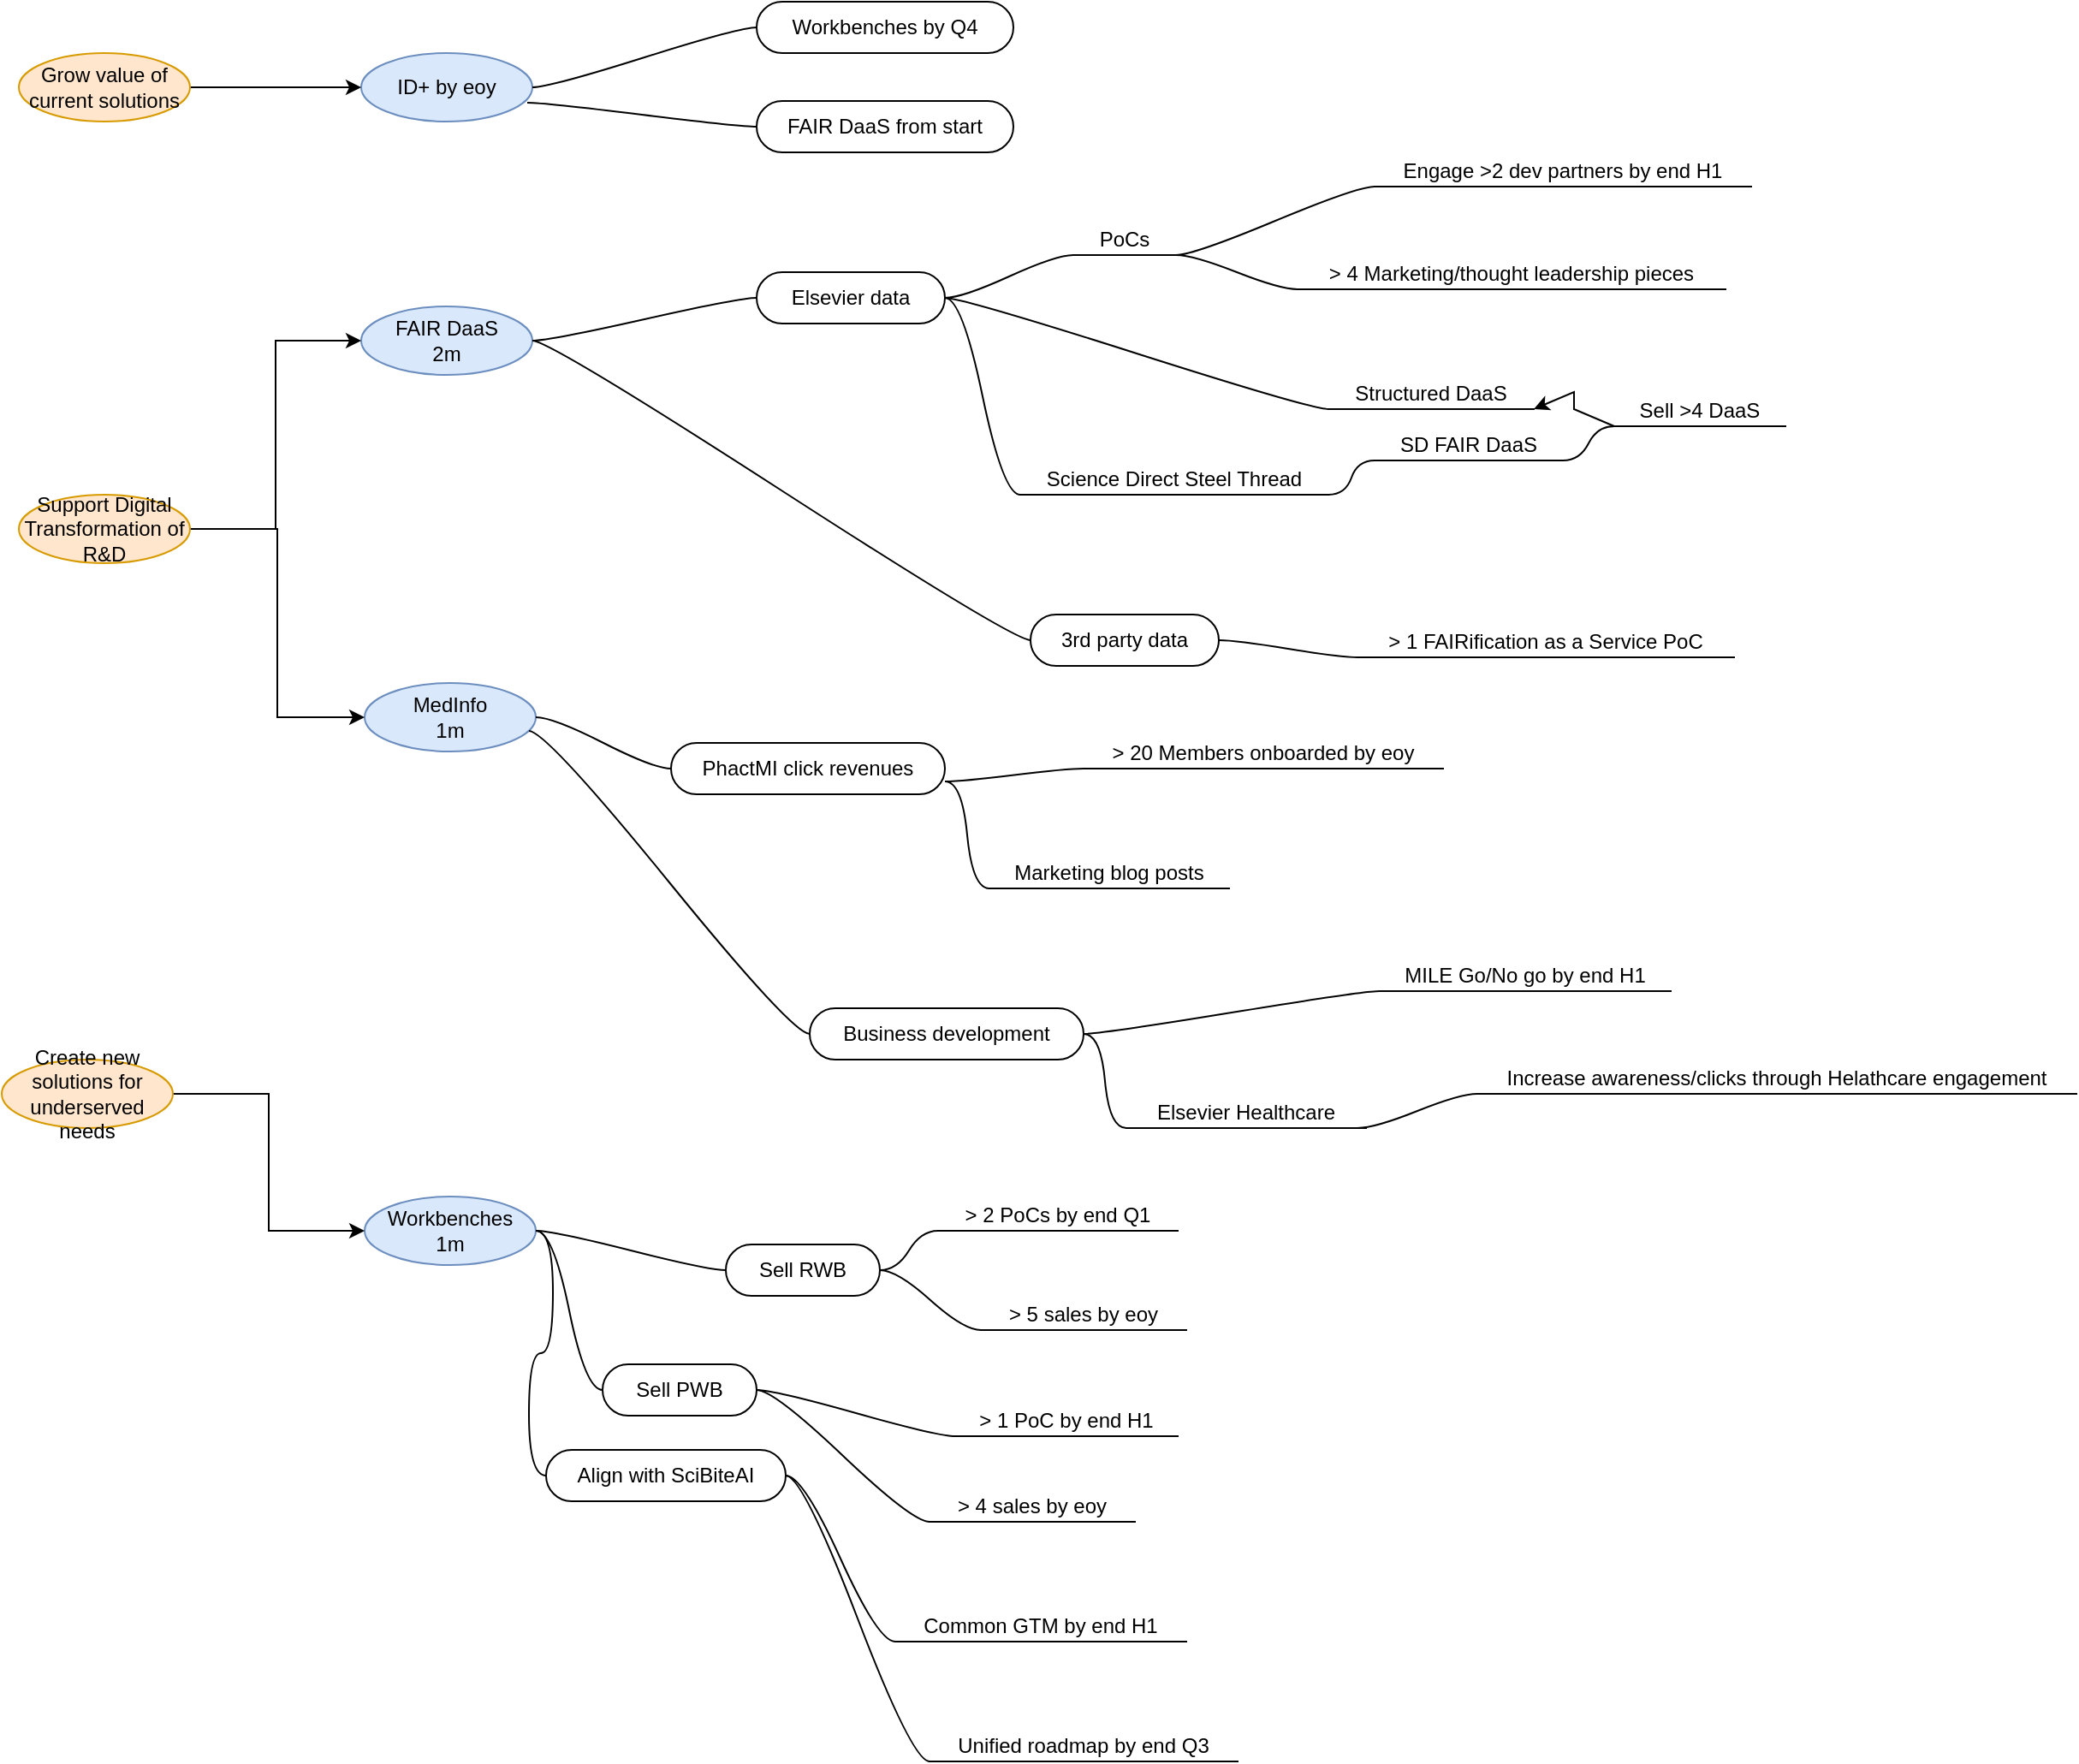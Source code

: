 <mxfile version="14.0.1" type="github">
  <diagram name="Page-1" id="9c096ad6-e400-ecc8-3e38-643d2caac077">
    <mxGraphModel dx="1916" dy="1364" grid="1" gridSize="10" guides="1" tooltips="1" connect="1" arrows="1" fold="1" page="1" pageScale="1.5" pageWidth="1169" pageHeight="826" background="#ffffff" math="0" shadow="0">
      <root>
        <mxCell id="0" style=";html=1;" />
        <mxCell id="1" style=";html=1;" parent="0" />
        <mxCell id="VNJ8gfQmrt9jjYB3RItG-12" value="ID+ by eoy" style="ellipse;whiteSpace=wrap;html=1;align=center;newEdgeStyle={&quot;edgeStyle&quot;:&quot;entityRelationEdgeStyle&quot;,&quot;startArrow&quot;:&quot;none&quot;,&quot;endArrow&quot;:&quot;none&quot;,&quot;segment&quot;:10,&quot;curved&quot;:1};treeFolding=1;treeMoving=1;fillColor=#dae8fc;strokeColor=#6c8ebf;" vertex="1" parent="1">
          <mxGeometry x="230" y="72" width="100" height="40" as="geometry" />
        </mxCell>
        <mxCell id="VNJ8gfQmrt9jjYB3RItG-13" value="FAIR DaaS&lt;br&gt;2m" style="ellipse;whiteSpace=wrap;html=1;align=center;newEdgeStyle={&quot;edgeStyle&quot;:&quot;entityRelationEdgeStyle&quot;,&quot;startArrow&quot;:&quot;none&quot;,&quot;endArrow&quot;:&quot;none&quot;,&quot;segment&quot;:10,&quot;curved&quot;:1};treeFolding=1;treeMoving=1;fillColor=#dae8fc;strokeColor=#6c8ebf;" vertex="1" parent="1">
          <mxGeometry x="230" y="220" width="100" height="40" as="geometry" />
        </mxCell>
        <mxCell id="VNJ8gfQmrt9jjYB3RItG-14" value="MedInfo&lt;br&gt;1m" style="ellipse;whiteSpace=wrap;html=1;align=center;newEdgeStyle={&quot;edgeStyle&quot;:&quot;entityRelationEdgeStyle&quot;,&quot;startArrow&quot;:&quot;none&quot;,&quot;endArrow&quot;:&quot;none&quot;,&quot;segment&quot;:10,&quot;curved&quot;:1};treeFolding=1;treeMoving=1;fillColor=#dae8fc;strokeColor=#6c8ebf;" vertex="1" parent="1">
          <mxGeometry x="232" y="440" width="100" height="40" as="geometry" />
        </mxCell>
        <mxCell id="VNJ8gfQmrt9jjYB3RItG-15" value="Workbenches&lt;br&gt;1m" style="ellipse;whiteSpace=wrap;html=1;align=center;newEdgeStyle={&quot;edgeStyle&quot;:&quot;entityRelationEdgeStyle&quot;,&quot;startArrow&quot;:&quot;none&quot;,&quot;endArrow&quot;:&quot;none&quot;,&quot;segment&quot;:10,&quot;curved&quot;:1};treeFolding=1;treeMoving=1;fillColor=#dae8fc;strokeColor=#6c8ebf;" vertex="1" parent="1">
          <mxGeometry x="232" y="740" width="100" height="40" as="geometry" />
        </mxCell>
        <mxCell id="VNJ8gfQmrt9jjYB3RItG-16" style="edgeStyle=orthogonalEdgeStyle;rounded=0;orthogonalLoop=1;jettySize=auto;html=1;exitX=0.5;exitY=1;exitDx=0;exitDy=0;" edge="1" parent="1" source="VNJ8gfQmrt9jjYB3RItG-12" target="VNJ8gfQmrt9jjYB3RItG-12">
          <mxGeometry relative="1" as="geometry" />
        </mxCell>
        <mxCell id="VNJ8gfQmrt9jjYB3RItG-18" value="Workbenches by Q4" style="whiteSpace=wrap;html=1;rounded=1;arcSize=50;align=center;verticalAlign=middle;strokeWidth=1;autosize=1;spacing=4;treeFolding=1;treeMoving=1;newEdgeStyle={&quot;edgeStyle&quot;:&quot;entityRelationEdgeStyle&quot;,&quot;startArrow&quot;:&quot;none&quot;,&quot;endArrow&quot;:&quot;none&quot;,&quot;segment&quot;:10,&quot;curved&quot;:1};" vertex="1" parent="1">
          <mxGeometry x="461" y="42" width="150" height="30" as="geometry" />
        </mxCell>
        <mxCell id="VNJ8gfQmrt9jjYB3RItG-19" value="" style="edgeStyle=entityRelationEdgeStyle;startArrow=none;endArrow=none;segment=10;curved=1;" edge="1" target="VNJ8gfQmrt9jjYB3RItG-18" parent="1">
          <mxGeometry relative="1" as="geometry">
            <mxPoint x="330" y="92" as="sourcePoint" />
          </mxGeometry>
        </mxCell>
        <mxCell id="VNJ8gfQmrt9jjYB3RItG-20" value="FAIR DaaS from start" style="whiteSpace=wrap;html=1;rounded=1;arcSize=50;align=center;verticalAlign=middle;strokeWidth=1;autosize=1;spacing=4;treeFolding=1;treeMoving=1;newEdgeStyle={&quot;edgeStyle&quot;:&quot;entityRelationEdgeStyle&quot;,&quot;startArrow&quot;:&quot;none&quot;,&quot;endArrow&quot;:&quot;none&quot;,&quot;segment&quot;:10,&quot;curved&quot;:1};" vertex="1" parent="1">
          <mxGeometry x="461" y="100" width="150" height="30" as="geometry" />
        </mxCell>
        <mxCell id="VNJ8gfQmrt9jjYB3RItG-21" value="" style="edgeStyle=entityRelationEdgeStyle;startArrow=none;endArrow=none;segment=10;curved=1;exitX=0.97;exitY=0.725;exitDx=0;exitDy=0;exitPerimeter=0;" edge="1" target="VNJ8gfQmrt9jjYB3RItG-20" parent="1" source="VNJ8gfQmrt9jjYB3RItG-12">
          <mxGeometry relative="1" as="geometry">
            <mxPoint x="320" y="142" as="sourcePoint" />
          </mxGeometry>
        </mxCell>
        <mxCell id="VNJ8gfQmrt9jjYB3RItG-22" value="Elsevier data" style="whiteSpace=wrap;html=1;rounded=1;arcSize=50;align=center;verticalAlign=middle;strokeWidth=1;autosize=1;spacing=4;treeFolding=1;treeMoving=1;newEdgeStyle={&quot;edgeStyle&quot;:&quot;entityRelationEdgeStyle&quot;,&quot;startArrow&quot;:&quot;none&quot;,&quot;endArrow&quot;:&quot;none&quot;,&quot;segment&quot;:10,&quot;curved&quot;:1};" vertex="1" parent="1">
          <mxGeometry x="461" y="200" width="110" height="30" as="geometry" />
        </mxCell>
        <mxCell id="VNJ8gfQmrt9jjYB3RItG-23" value="" style="edgeStyle=entityRelationEdgeStyle;startArrow=none;endArrow=none;segment=10;curved=1;entryX=0;entryY=0.5;entryDx=0;entryDy=0;exitX=1;exitY=0.5;exitDx=0;exitDy=0;" edge="1" target="VNJ8gfQmrt9jjYB3RItG-22" parent="1" source="VNJ8gfQmrt9jjYB3RItG-13">
          <mxGeometry relative="1" as="geometry">
            <mxPoint x="332" y="340" as="sourcePoint" />
          </mxGeometry>
        </mxCell>
        <mxCell id="VNJ8gfQmrt9jjYB3RItG-24" value="PoCs" style="whiteSpace=wrap;html=1;shape=partialRectangle;top=0;left=0;bottom=1;right=0;points=[[0,1],[1,1]];fillColor=none;align=center;verticalAlign=bottom;routingCenterY=0.5;snapToPoint=1;recursiveResize=0;autosize=1;treeFolding=1;treeMoving=1;newEdgeStyle={&quot;edgeStyle&quot;:&quot;entityRelationEdgeStyle&quot;,&quot;startArrow&quot;:&quot;none&quot;,&quot;endArrow&quot;:&quot;none&quot;,&quot;segment&quot;:10,&quot;curved&quot;:1};" vertex="1" parent="1">
          <mxGeometry x="646" y="170" width="60" height="20" as="geometry" />
        </mxCell>
        <mxCell id="VNJ8gfQmrt9jjYB3RItG-25" value="" style="edgeStyle=entityRelationEdgeStyle;startArrow=none;endArrow=none;segment=10;curved=1;exitX=1;exitY=0.5;exitDx=0;exitDy=0;" edge="1" target="VNJ8gfQmrt9jjYB3RItG-24" parent="1" source="VNJ8gfQmrt9jjYB3RItG-22">
          <mxGeometry relative="1" as="geometry">
            <mxPoint x="592" y="310" as="sourcePoint" />
          </mxGeometry>
        </mxCell>
        <mxCell id="VNJ8gfQmrt9jjYB3RItG-26" value="Structured DaaS" style="whiteSpace=wrap;html=1;shape=partialRectangle;top=0;left=0;bottom=1;right=0;points=[[0,1],[1,1]];fillColor=none;align=center;verticalAlign=bottom;routingCenterY=0.5;snapToPoint=1;recursiveResize=0;autosize=1;treeFolding=1;treeMoving=1;newEdgeStyle={&quot;edgeStyle&quot;:&quot;entityRelationEdgeStyle&quot;,&quot;startArrow&quot;:&quot;none&quot;,&quot;endArrow&quot;:&quot;none&quot;,&quot;segment&quot;:10,&quot;curved&quot;:1};" vertex="1" parent="1">
          <mxGeometry x="795" y="260" width="120" height="20" as="geometry" />
        </mxCell>
        <mxCell id="VNJ8gfQmrt9jjYB3RItG-27" value="" style="edgeStyle=entityRelationEdgeStyle;startArrow=none;endArrow=none;segment=10;curved=1;exitX=1;exitY=0.5;exitDx=0;exitDy=0;" edge="1" target="VNJ8gfQmrt9jjYB3RItG-26" parent="1" source="VNJ8gfQmrt9jjYB3RItG-22">
          <mxGeometry relative="1" as="geometry">
            <mxPoint x="312" y="130.5" as="sourcePoint" />
          </mxGeometry>
        </mxCell>
        <mxCell id="VNJ8gfQmrt9jjYB3RItG-28" value="Science Direct Steel Thread" style="whiteSpace=wrap;html=1;shape=partialRectangle;top=0;left=0;bottom=1;right=0;points=[[0,1],[1,1]];fillColor=none;align=center;verticalAlign=bottom;routingCenterY=0.5;snapToPoint=1;recursiveResize=0;autosize=1;treeFolding=1;treeMoving=1;newEdgeStyle={&quot;edgeStyle&quot;:&quot;entityRelationEdgeStyle&quot;,&quot;startArrow&quot;:&quot;none&quot;,&quot;endArrow&quot;:&quot;none&quot;,&quot;segment&quot;:10,&quot;curved&quot;:1};" vertex="1" parent="1">
          <mxGeometry x="615" y="310" width="180" height="20" as="geometry" />
        </mxCell>
        <mxCell id="VNJ8gfQmrt9jjYB3RItG-29" value="" style="edgeStyle=entityRelationEdgeStyle;startArrow=none;endArrow=none;segment=10;curved=1;exitX=1;exitY=0.5;exitDx=0;exitDy=0;" edge="1" target="VNJ8gfQmrt9jjYB3RItG-28" parent="1" source="VNJ8gfQmrt9jjYB3RItG-22">
          <mxGeometry relative="1" as="geometry">
            <mxPoint x="852" y="570" as="sourcePoint" />
          </mxGeometry>
        </mxCell>
        <mxCell id="VNJ8gfQmrt9jjYB3RItG-30" value="SD FAIR DaaS" style="whiteSpace=wrap;html=1;shape=partialRectangle;top=0;left=0;bottom=1;right=0;points=[[0,1],[1,1]];fillColor=none;align=center;verticalAlign=bottom;routingCenterY=0.5;snapToPoint=1;recursiveResize=0;autosize=1;treeFolding=1;treeMoving=1;newEdgeStyle={&quot;edgeStyle&quot;:&quot;entityRelationEdgeStyle&quot;,&quot;startArrow&quot;:&quot;none&quot;,&quot;endArrow&quot;:&quot;none&quot;,&quot;segment&quot;:10,&quot;curved&quot;:1};" vertex="1" parent="1">
          <mxGeometry x="822" y="290" width="110" height="20" as="geometry" />
        </mxCell>
        <mxCell id="VNJ8gfQmrt9jjYB3RItG-31" value="" style="edgeStyle=entityRelationEdgeStyle;startArrow=none;endArrow=none;segment=10;curved=1;exitX=1;exitY=1;exitDx=0;exitDy=0;" edge="1" target="VNJ8gfQmrt9jjYB3RItG-30" parent="1" source="VNJ8gfQmrt9jjYB3RItG-28">
          <mxGeometry relative="1" as="geometry">
            <mxPoint x="852" y="540" as="sourcePoint" />
          </mxGeometry>
        </mxCell>
        <mxCell id="VNJ8gfQmrt9jjYB3RItG-34" value="3rd party data" style="whiteSpace=wrap;html=1;rounded=1;arcSize=50;align=center;verticalAlign=middle;strokeWidth=1;autosize=1;spacing=4;treeFolding=1;treeMoving=1;newEdgeStyle={&quot;edgeStyle&quot;:&quot;entityRelationEdgeStyle&quot;,&quot;startArrow&quot;:&quot;none&quot;,&quot;endArrow&quot;:&quot;none&quot;,&quot;segment&quot;:10,&quot;curved&quot;:1};" vertex="1" parent="1">
          <mxGeometry x="621" y="400" width="110" height="30" as="geometry" />
        </mxCell>
        <mxCell id="VNJ8gfQmrt9jjYB3RItG-35" value="" style="edgeStyle=entityRelationEdgeStyle;startArrow=none;endArrow=none;segment=10;curved=1;exitX=1;exitY=0.5;exitDx=0;exitDy=0;" edge="1" target="VNJ8gfQmrt9jjYB3RItG-34" parent="1" source="VNJ8gfQmrt9jjYB3RItG-13">
          <mxGeometry relative="1" as="geometry">
            <mxPoint x="274" y="450" as="sourcePoint" />
          </mxGeometry>
        </mxCell>
        <mxCell id="VNJ8gfQmrt9jjYB3RItG-36" value="PhactMI click revenues" style="whiteSpace=wrap;html=1;rounded=1;arcSize=50;align=center;verticalAlign=middle;strokeWidth=1;autosize=1;spacing=4;treeFolding=1;treeMoving=1;newEdgeStyle={&quot;edgeStyle&quot;:&quot;entityRelationEdgeStyle&quot;,&quot;startArrow&quot;:&quot;none&quot;,&quot;endArrow&quot;:&quot;none&quot;,&quot;segment&quot;:10,&quot;curved&quot;:1};" vertex="1" parent="1">
          <mxGeometry x="411" y="475" width="160" height="30" as="geometry" />
        </mxCell>
        <mxCell id="VNJ8gfQmrt9jjYB3RItG-37" value="" style="edgeStyle=entityRelationEdgeStyle;startArrow=none;endArrow=none;segment=10;curved=1;exitX=1;exitY=0.5;exitDx=0;exitDy=0;" edge="1" target="VNJ8gfQmrt9jjYB3RItG-36" parent="1" source="VNJ8gfQmrt9jjYB3RItG-14">
          <mxGeometry relative="1" as="geometry">
            <mxPoint x="862" y="510" as="sourcePoint" />
          </mxGeometry>
        </mxCell>
        <mxCell id="VNJ8gfQmrt9jjYB3RItG-39" value="Elsevier Healthcare" style="whiteSpace=wrap;html=1;shape=partialRectangle;top=0;left=0;bottom=1;right=0;points=[[0,1],[1,1]];fillColor=none;align=center;verticalAlign=bottom;routingCenterY=0.5;snapToPoint=1;recursiveResize=0;autosize=1;treeFolding=1;treeMoving=1;newEdgeStyle={&quot;edgeStyle&quot;:&quot;entityRelationEdgeStyle&quot;,&quot;startArrow&quot;:&quot;none&quot;,&quot;endArrow&quot;:&quot;none&quot;,&quot;segment&quot;:10,&quot;curved&quot;:1};" vertex="1" parent="1">
          <mxGeometry x="677" y="680" width="140" height="20" as="geometry" />
        </mxCell>
        <mxCell id="VNJ8gfQmrt9jjYB3RItG-40" value="" style="edgeStyle=entityRelationEdgeStyle;startArrow=none;endArrow=none;segment=10;curved=1;exitX=1;exitY=0.5;exitDx=0;exitDy=0;" edge="1" target="VNJ8gfQmrt9jjYB3RItG-39" parent="1" source="VNJ8gfQmrt9jjYB3RItG-45">
          <mxGeometry relative="1" as="geometry">
            <mxPoint x="842" y="500" as="sourcePoint" />
          </mxGeometry>
        </mxCell>
        <mxCell id="VNJ8gfQmrt9jjYB3RItG-41" value="&amp;gt; 20 Members onboarded by eoy" style="whiteSpace=wrap;html=1;shape=partialRectangle;top=0;left=0;bottom=1;right=0;points=[[0,1],[1,1]];fillColor=none;align=center;verticalAlign=bottom;routingCenterY=0.5;snapToPoint=1;recursiveResize=0;autosize=1;treeFolding=1;treeMoving=1;newEdgeStyle={&quot;edgeStyle&quot;:&quot;entityRelationEdgeStyle&quot;,&quot;startArrow&quot;:&quot;none&quot;,&quot;endArrow&quot;:&quot;none&quot;,&quot;segment&quot;:10,&quot;curved&quot;:1};" vertex="1" parent="1">
          <mxGeometry x="652" y="470" width="210" height="20" as="geometry" />
        </mxCell>
        <mxCell id="VNJ8gfQmrt9jjYB3RItG-42" value="" style="edgeStyle=entityRelationEdgeStyle;startArrow=none;endArrow=none;segment=10;curved=1;exitX=1;exitY=0.75;exitDx=0;exitDy=0;" edge="1" target="VNJ8gfQmrt9jjYB3RItG-41" parent="1" source="VNJ8gfQmrt9jjYB3RItG-36">
          <mxGeometry relative="1" as="geometry">
            <mxPoint x="552" y="640" as="sourcePoint" />
          </mxGeometry>
        </mxCell>
        <mxCell id="VNJ8gfQmrt9jjYB3RItG-43" value="Marketing blog posts" style="whiteSpace=wrap;html=1;shape=partialRectangle;top=0;left=0;bottom=1;right=0;points=[[0,1],[1,1]];fillColor=none;align=center;verticalAlign=bottom;routingCenterY=0.5;snapToPoint=1;recursiveResize=0;autosize=1;treeFolding=1;treeMoving=1;newEdgeStyle={&quot;edgeStyle&quot;:&quot;entityRelationEdgeStyle&quot;,&quot;startArrow&quot;:&quot;none&quot;,&quot;endArrow&quot;:&quot;none&quot;,&quot;segment&quot;:10,&quot;curved&quot;:1};" vertex="1" parent="1">
          <mxGeometry x="597" y="540" width="140" height="20" as="geometry" />
        </mxCell>
        <mxCell id="VNJ8gfQmrt9jjYB3RItG-44" value="" style="edgeStyle=entityRelationEdgeStyle;startArrow=none;endArrow=none;segment=10;curved=1;exitX=1;exitY=0.75;exitDx=0;exitDy=0;" edge="1" target="VNJ8gfQmrt9jjYB3RItG-43" parent="1" source="VNJ8gfQmrt9jjYB3RItG-36">
          <mxGeometry relative="1" as="geometry">
            <mxPoint x="488" y="620" as="sourcePoint" />
          </mxGeometry>
        </mxCell>
        <mxCell id="VNJ8gfQmrt9jjYB3RItG-45" value="Business development" style="whiteSpace=wrap;html=1;rounded=1;arcSize=50;align=center;verticalAlign=middle;strokeWidth=1;autosize=1;spacing=4;treeFolding=1;treeMoving=1;newEdgeStyle={&quot;edgeStyle&quot;:&quot;entityRelationEdgeStyle&quot;,&quot;startArrow&quot;:&quot;none&quot;,&quot;endArrow&quot;:&quot;none&quot;,&quot;segment&quot;:10,&quot;curved&quot;:1};" vertex="1" parent="1">
          <mxGeometry x="492" y="630" width="160" height="30" as="geometry" />
        </mxCell>
        <mxCell id="VNJ8gfQmrt9jjYB3RItG-46" value="" style="edgeStyle=entityRelationEdgeStyle;startArrow=none;endArrow=none;segment=10;curved=1;exitX=0.96;exitY=0.7;exitDx=0;exitDy=0;exitPerimeter=0;" edge="1" target="VNJ8gfQmrt9jjYB3RItG-45" parent="1" source="VNJ8gfQmrt9jjYB3RItG-14">
          <mxGeometry relative="1" as="geometry">
            <mxPoint x="182" y="710" as="sourcePoint" />
          </mxGeometry>
        </mxCell>
        <mxCell id="VNJ8gfQmrt9jjYB3RItG-47" value="MILE Go/No go by end H1" style="whiteSpace=wrap;html=1;shape=partialRectangle;top=0;left=0;bottom=1;right=0;points=[[0,1],[1,1]];fillColor=none;align=center;verticalAlign=bottom;routingCenterY=0.5;snapToPoint=1;recursiveResize=0;autosize=1;treeFolding=1;treeMoving=1;newEdgeStyle={&quot;edgeStyle&quot;:&quot;entityRelationEdgeStyle&quot;,&quot;startArrow&quot;:&quot;none&quot;,&quot;endArrow&quot;:&quot;none&quot;,&quot;segment&quot;:10,&quot;curved&quot;:1};" vertex="1" parent="1">
          <mxGeometry x="825" y="600" width="170" height="20" as="geometry" />
        </mxCell>
        <mxCell id="VNJ8gfQmrt9jjYB3RItG-48" value="" style="edgeStyle=entityRelationEdgeStyle;startArrow=none;endArrow=none;segment=10;curved=1;" edge="1" target="VNJ8gfQmrt9jjYB3RItG-47" parent="1" source="VNJ8gfQmrt9jjYB3RItG-45">
          <mxGeometry relative="1" as="geometry">
            <mxPoint x="842" y="480" as="sourcePoint" />
          </mxGeometry>
        </mxCell>
        <mxCell id="VNJ8gfQmrt9jjYB3RItG-50" value="Sell RWB" style="whiteSpace=wrap;html=1;rounded=1;arcSize=50;align=center;verticalAlign=middle;strokeWidth=1;autosize=1;spacing=4;treeFolding=1;treeMoving=1;newEdgeStyle={&quot;edgeStyle&quot;:&quot;entityRelationEdgeStyle&quot;,&quot;startArrow&quot;:&quot;none&quot;,&quot;endArrow&quot;:&quot;none&quot;,&quot;segment&quot;:10,&quot;curved&quot;:1};" vertex="1" parent="1">
          <mxGeometry x="443" y="768" width="90" height="30" as="geometry" />
        </mxCell>
        <mxCell id="VNJ8gfQmrt9jjYB3RItG-51" value="" style="edgeStyle=entityRelationEdgeStyle;startArrow=none;endArrow=none;segment=10;curved=1;exitX=1;exitY=0.5;exitDx=0;exitDy=0;" edge="1" target="VNJ8gfQmrt9jjYB3RItG-50" parent="1" source="VNJ8gfQmrt9jjYB3RItG-15">
          <mxGeometry relative="1" as="geometry">
            <mxPoint x="412" y="810" as="sourcePoint" />
          </mxGeometry>
        </mxCell>
        <mxCell id="VNJ8gfQmrt9jjYB3RItG-52" value="Sell PWB" style="whiteSpace=wrap;html=1;rounded=1;arcSize=50;align=center;verticalAlign=middle;strokeWidth=1;autosize=1;spacing=4;treeFolding=1;treeMoving=1;newEdgeStyle={&quot;edgeStyle&quot;:&quot;entityRelationEdgeStyle&quot;,&quot;startArrow&quot;:&quot;none&quot;,&quot;endArrow&quot;:&quot;none&quot;,&quot;segment&quot;:10,&quot;curved&quot;:1};" vertex="1" parent="1">
          <mxGeometry x="371" y="838" width="90" height="30" as="geometry" />
        </mxCell>
        <mxCell id="VNJ8gfQmrt9jjYB3RItG-53" value="" style="edgeStyle=entityRelationEdgeStyle;startArrow=none;endArrow=none;segment=10;curved=1;" edge="1" target="VNJ8gfQmrt9jjYB3RItG-52" parent="1">
          <mxGeometry relative="1" as="geometry">
            <mxPoint x="332" y="760" as="sourcePoint" />
          </mxGeometry>
        </mxCell>
        <mxCell id="VNJ8gfQmrt9jjYB3RItG-56" value="Engage &amp;gt;2 dev partners by end H1" style="whiteSpace=wrap;html=1;shape=partialRectangle;top=0;left=0;bottom=1;right=0;points=[[0,1],[1,1]];fillColor=none;align=center;verticalAlign=bottom;routingCenterY=0.5;snapToPoint=1;recursiveResize=0;autosize=1;treeFolding=1;treeMoving=1;newEdgeStyle={&quot;edgeStyle&quot;:&quot;entityRelationEdgeStyle&quot;,&quot;startArrow&quot;:&quot;none&quot;,&quot;endArrow&quot;:&quot;none&quot;,&quot;segment&quot;:10,&quot;curved&quot;:1};" vertex="1" parent="1">
          <mxGeometry x="822" y="130" width="220" height="20" as="geometry" />
        </mxCell>
        <mxCell id="VNJ8gfQmrt9jjYB3RItG-57" value="" style="edgeStyle=entityRelationEdgeStyle;startArrow=none;endArrow=none;segment=10;curved=1;exitX=1;exitY=1;exitDx=0;exitDy=0;" edge="1" target="VNJ8gfQmrt9jjYB3RItG-56" parent="1" source="VNJ8gfQmrt9jjYB3RItG-24">
          <mxGeometry relative="1" as="geometry">
            <mxPoint x="735" y="190" as="sourcePoint" />
          </mxGeometry>
        </mxCell>
        <mxCell id="VNJ8gfQmrt9jjYB3RItG-58" value="&amp;gt; 4 Marketing/thought leadership pieces" style="whiteSpace=wrap;html=1;shape=partialRectangle;top=0;left=0;bottom=1;right=0;points=[[0,1],[1,1]];fillColor=none;align=center;verticalAlign=bottom;routingCenterY=0.5;snapToPoint=1;recursiveResize=0;autosize=1;treeFolding=1;treeMoving=1;newEdgeStyle={&quot;edgeStyle&quot;:&quot;entityRelationEdgeStyle&quot;,&quot;startArrow&quot;:&quot;none&quot;,&quot;endArrow&quot;:&quot;none&quot;,&quot;segment&quot;:10,&quot;curved&quot;:1};" vertex="1" parent="1">
          <mxGeometry x="777" y="190" width="250" height="20" as="geometry" />
        </mxCell>
        <mxCell id="VNJ8gfQmrt9jjYB3RItG-59" value="" style="edgeStyle=entityRelationEdgeStyle;startArrow=none;endArrow=none;segment=10;curved=1;exitX=1;exitY=1;exitDx=0;exitDy=0;" edge="1" target="VNJ8gfQmrt9jjYB3RItG-58" parent="1" source="VNJ8gfQmrt9jjYB3RItG-24">
          <mxGeometry relative="1" as="geometry">
            <mxPoint x="743" y="190" as="sourcePoint" />
          </mxGeometry>
        </mxCell>
        <mxCell id="VNJ8gfQmrt9jjYB3RItG-62" value="&amp;gt; 1 FAIRification as a Service PoC" style="whiteSpace=wrap;html=1;shape=partialRectangle;top=0;left=0;bottom=1;right=0;points=[[0,1],[1,1]];fillColor=none;align=center;verticalAlign=bottom;routingCenterY=0.5;snapToPoint=1;recursiveResize=0;autosize=1;treeFolding=1;treeMoving=1;newEdgeStyle={&quot;edgeStyle&quot;:&quot;entityRelationEdgeStyle&quot;,&quot;startArrow&quot;:&quot;none&quot;,&quot;endArrow&quot;:&quot;none&quot;,&quot;segment&quot;:10,&quot;curved&quot;:1};" vertex="1" parent="1">
          <mxGeometry x="812" y="405" width="220" height="20" as="geometry" />
        </mxCell>
        <mxCell id="VNJ8gfQmrt9jjYB3RItG-63" value="" style="edgeStyle=entityRelationEdgeStyle;startArrow=none;endArrow=none;segment=10;curved=1;exitX=1;exitY=0.5;exitDx=0;exitDy=0;" edge="1" target="VNJ8gfQmrt9jjYB3RItG-62" parent="1" source="VNJ8gfQmrt9jjYB3RItG-34">
          <mxGeometry relative="1" as="geometry">
            <mxPoint x="942" y="480" as="sourcePoint" />
          </mxGeometry>
        </mxCell>
        <mxCell id="VNJ8gfQmrt9jjYB3RItG-66" style="edgeStyle=orthogonalEdgeStyle;rounded=0;orthogonalLoop=1;jettySize=auto;html=1;" edge="1" parent="1" source="VNJ8gfQmrt9jjYB3RItG-64" target="VNJ8gfQmrt9jjYB3RItG-26">
          <mxGeometry relative="1" as="geometry" />
        </mxCell>
        <mxCell id="VNJ8gfQmrt9jjYB3RItG-64" value="Sell &amp;gt;4 DaaS" style="whiteSpace=wrap;html=1;shape=partialRectangle;top=0;left=0;bottom=1;right=0;points=[[0,1],[1,1]];fillColor=none;align=center;verticalAlign=bottom;routingCenterY=0.5;snapToPoint=1;recursiveResize=0;autosize=1;treeFolding=1;treeMoving=1;newEdgeStyle={&quot;edgeStyle&quot;:&quot;entityRelationEdgeStyle&quot;,&quot;startArrow&quot;:&quot;none&quot;,&quot;endArrow&quot;:&quot;none&quot;,&quot;segment&quot;:10,&quot;curved&quot;:1};" vertex="1" parent="1">
          <mxGeometry x="962" y="270" width="100" height="20" as="geometry" />
        </mxCell>
        <mxCell id="VNJ8gfQmrt9jjYB3RItG-65" value="" style="edgeStyle=entityRelationEdgeStyle;startArrow=none;endArrow=none;segment=10;curved=1;" edge="1" target="VNJ8gfQmrt9jjYB3RItG-64" parent="1">
          <mxGeometry relative="1" as="geometry">
            <mxPoint x="932" y="310" as="sourcePoint" />
          </mxGeometry>
        </mxCell>
        <mxCell id="VNJ8gfQmrt9jjYB3RItG-69" value="Increase awareness/clicks through Helathcare engagement" style="whiteSpace=wrap;html=1;shape=partialRectangle;top=0;left=0;bottom=1;right=0;points=[[0,1],[1,1]];fillColor=none;align=center;verticalAlign=bottom;routingCenterY=0.5;snapToPoint=1;recursiveResize=0;autosize=1;treeFolding=1;treeMoving=1;newEdgeStyle={&quot;edgeStyle&quot;:&quot;entityRelationEdgeStyle&quot;,&quot;startArrow&quot;:&quot;none&quot;,&quot;endArrow&quot;:&quot;none&quot;,&quot;segment&quot;:10,&quot;curved&quot;:1};" vertex="1" parent="1">
          <mxGeometry x="882" y="660" width="350" height="20" as="geometry" />
        </mxCell>
        <mxCell id="VNJ8gfQmrt9jjYB3RItG-70" value="" style="edgeStyle=entityRelationEdgeStyle;startArrow=none;endArrow=none;segment=10;curved=1;" edge="1" target="VNJ8gfQmrt9jjYB3RItG-69" parent="1">
          <mxGeometry relative="1" as="geometry">
            <mxPoint x="812" y="700" as="sourcePoint" />
          </mxGeometry>
        </mxCell>
        <mxCell id="VNJ8gfQmrt9jjYB3RItG-71" value="&amp;gt; 2 PoCs by end Q1" style="whiteSpace=wrap;html=1;shape=partialRectangle;top=0;left=0;bottom=1;right=0;points=[[0,1],[1,1]];fillColor=none;align=center;verticalAlign=bottom;routingCenterY=0.5;snapToPoint=1;recursiveResize=0;autosize=1;treeFolding=1;treeMoving=1;newEdgeStyle={&quot;edgeStyle&quot;:&quot;entityRelationEdgeStyle&quot;,&quot;startArrow&quot;:&quot;none&quot;,&quot;endArrow&quot;:&quot;none&quot;,&quot;segment&quot;:10,&quot;curved&quot;:1};" vertex="1" parent="1">
          <mxGeometry x="567" y="740" width="140" height="20" as="geometry" />
        </mxCell>
        <mxCell id="VNJ8gfQmrt9jjYB3RItG-72" value="" style="edgeStyle=entityRelationEdgeStyle;startArrow=none;endArrow=none;segment=10;curved=1;exitX=1;exitY=0.5;exitDx=0;exitDy=0;" edge="1" target="VNJ8gfQmrt9jjYB3RItG-71" parent="1" source="VNJ8gfQmrt9jjYB3RItG-50">
          <mxGeometry relative="1" as="geometry">
            <mxPoint x="557" y="780" as="sourcePoint" />
          </mxGeometry>
        </mxCell>
        <mxCell id="VNJ8gfQmrt9jjYB3RItG-73" value="&amp;gt; 5 sales by eoy" style="whiteSpace=wrap;html=1;shape=partialRectangle;top=0;left=0;bottom=1;right=0;points=[[0,1],[1,1]];fillColor=none;align=center;verticalAlign=bottom;routingCenterY=0.5;snapToPoint=1;recursiveResize=0;autosize=1;treeFolding=1;treeMoving=1;newEdgeStyle={&quot;edgeStyle&quot;:&quot;entityRelationEdgeStyle&quot;,&quot;startArrow&quot;:&quot;none&quot;,&quot;endArrow&quot;:&quot;none&quot;,&quot;segment&quot;:10,&quot;curved&quot;:1};" vertex="1" parent="1">
          <mxGeometry x="592" y="798" width="120" height="20" as="geometry" />
        </mxCell>
        <mxCell id="VNJ8gfQmrt9jjYB3RItG-74" value="" style="edgeStyle=entityRelationEdgeStyle;startArrow=none;endArrow=none;segment=10;curved=1;exitX=1;exitY=0.5;exitDx=0;exitDy=0;" edge="1" target="VNJ8gfQmrt9jjYB3RItG-73" parent="1" source="VNJ8gfQmrt9jjYB3RItG-50">
          <mxGeometry relative="1" as="geometry">
            <mxPoint x="842" y="700" as="sourcePoint" />
          </mxGeometry>
        </mxCell>
        <mxCell id="VNJ8gfQmrt9jjYB3RItG-75" value="&amp;gt; 1 PoC by end H1" style="whiteSpace=wrap;html=1;shape=partialRectangle;top=0;left=0;bottom=1;right=0;points=[[0,1],[1,1]];fillColor=none;align=center;verticalAlign=bottom;routingCenterY=0.5;snapToPoint=1;recursiveResize=0;autosize=1;treeFolding=1;treeMoving=1;newEdgeStyle={&quot;edgeStyle&quot;:&quot;entityRelationEdgeStyle&quot;,&quot;startArrow&quot;:&quot;none&quot;,&quot;endArrow&quot;:&quot;none&quot;,&quot;segment&quot;:10,&quot;curved&quot;:1};" vertex="1" parent="1">
          <mxGeometry x="577" y="860" width="130" height="20" as="geometry" />
        </mxCell>
        <mxCell id="VNJ8gfQmrt9jjYB3RItG-76" value="" style="edgeStyle=entityRelationEdgeStyle;startArrow=none;endArrow=none;segment=10;curved=1;exitX=1;exitY=0.5;exitDx=0;exitDy=0;" edge="1" target="VNJ8gfQmrt9jjYB3RItG-75" parent="1" source="VNJ8gfQmrt9jjYB3RItG-52">
          <mxGeometry relative="1" as="geometry">
            <mxPoint x="512" y="878" as="sourcePoint" />
          </mxGeometry>
        </mxCell>
        <mxCell id="VNJ8gfQmrt9jjYB3RItG-77" value="&amp;gt; 4 sales by eoy" style="whiteSpace=wrap;html=1;shape=partialRectangle;top=0;left=0;bottom=1;right=0;points=[[0,1],[1,1]];fillColor=none;align=center;verticalAlign=bottom;routingCenterY=0.5;snapToPoint=1;recursiveResize=0;autosize=1;treeFolding=1;treeMoving=1;newEdgeStyle={&quot;edgeStyle&quot;:&quot;entityRelationEdgeStyle&quot;,&quot;startArrow&quot;:&quot;none&quot;,&quot;endArrow&quot;:&quot;none&quot;,&quot;segment&quot;:10,&quot;curved&quot;:1};" vertex="1" parent="1">
          <mxGeometry x="562" y="910" width="120" height="20" as="geometry" />
        </mxCell>
        <mxCell id="VNJ8gfQmrt9jjYB3RItG-78" value="" style="edgeStyle=entityRelationEdgeStyle;startArrow=none;endArrow=none;segment=10;curved=1;exitX=1;exitY=0.5;exitDx=0;exitDy=0;" edge="1" target="VNJ8gfQmrt9jjYB3RItG-77" parent="1" source="VNJ8gfQmrt9jjYB3RItG-52">
          <mxGeometry relative="1" as="geometry">
            <mxPoint x="542" y="950" as="sourcePoint" />
          </mxGeometry>
        </mxCell>
        <mxCell id="VNJ8gfQmrt9jjYB3RItG-79" value="Common GTM by end H1" style="whiteSpace=wrap;html=1;shape=partialRectangle;top=0;left=0;bottom=1;right=0;points=[[0,1],[1,1]];fillColor=none;align=center;verticalAlign=bottom;routingCenterY=0.5;snapToPoint=1;recursiveResize=0;autosize=1;treeFolding=1;treeMoving=1;newEdgeStyle={&quot;edgeStyle&quot;:&quot;entityRelationEdgeStyle&quot;,&quot;startArrow&quot;:&quot;none&quot;,&quot;endArrow&quot;:&quot;none&quot;,&quot;segment&quot;:10,&quot;curved&quot;:1};" vertex="1" parent="1">
          <mxGeometry x="542" y="980" width="170" height="20" as="geometry" />
        </mxCell>
        <mxCell id="VNJ8gfQmrt9jjYB3RItG-80" value="" style="edgeStyle=entityRelationEdgeStyle;startArrow=none;endArrow=none;segment=10;curved=1;exitX=1;exitY=0.5;exitDx=0;exitDy=0;" edge="1" target="VNJ8gfQmrt9jjYB3RItG-79" parent="1" source="VNJ8gfQmrt9jjYB3RItG-82">
          <mxGeometry relative="1" as="geometry">
            <mxPoint x="972" y="868" as="sourcePoint" />
          </mxGeometry>
        </mxCell>
        <mxCell id="VNJ8gfQmrt9jjYB3RItG-82" value="Align with SciBiteAI" style="whiteSpace=wrap;html=1;rounded=1;arcSize=50;align=center;verticalAlign=middle;strokeWidth=1;autosize=1;spacing=4;treeFolding=1;treeMoving=1;newEdgeStyle={&quot;edgeStyle&quot;:&quot;entityRelationEdgeStyle&quot;,&quot;startArrow&quot;:&quot;none&quot;,&quot;endArrow&quot;:&quot;none&quot;,&quot;segment&quot;:10,&quot;curved&quot;:1};" vertex="1" parent="1">
          <mxGeometry x="338" y="888" width="140" height="30" as="geometry" />
        </mxCell>
        <mxCell id="VNJ8gfQmrt9jjYB3RItG-83" value="" style="edgeStyle=entityRelationEdgeStyle;startArrow=none;endArrow=none;segment=10;curved=1;exitX=1;exitY=0.5;exitDx=0;exitDy=0;" edge="1" target="VNJ8gfQmrt9jjYB3RItG-82" parent="1" source="VNJ8gfQmrt9jjYB3RItG-15">
          <mxGeometry relative="1" as="geometry">
            <mxPoint x="332" y="930" as="sourcePoint" />
          </mxGeometry>
        </mxCell>
        <mxCell id="VNJ8gfQmrt9jjYB3RItG-84" value="Unified roadmap by end Q3" style="whiteSpace=wrap;html=1;shape=partialRectangle;top=0;left=0;bottom=1;right=0;points=[[0,1],[1,1]];fillColor=none;align=center;verticalAlign=bottom;routingCenterY=0.5;snapToPoint=1;recursiveResize=0;autosize=1;treeFolding=1;treeMoving=1;newEdgeStyle={&quot;edgeStyle&quot;:&quot;entityRelationEdgeStyle&quot;,&quot;startArrow&quot;:&quot;none&quot;,&quot;endArrow&quot;:&quot;none&quot;,&quot;segment&quot;:10,&quot;curved&quot;:1};" vertex="1" parent="1">
          <mxGeometry x="562" y="1050" width="180" height="20" as="geometry" />
        </mxCell>
        <mxCell id="VNJ8gfQmrt9jjYB3RItG-85" value="" style="edgeStyle=entityRelationEdgeStyle;startArrow=none;endArrow=none;segment=10;curved=1;exitX=1;exitY=0.5;exitDx=0;exitDy=0;" edge="1" target="VNJ8gfQmrt9jjYB3RItG-84" parent="1" source="VNJ8gfQmrt9jjYB3RItG-82">
          <mxGeometry relative="1" as="geometry">
            <mxPoint x="496" y="950" as="sourcePoint" />
          </mxGeometry>
        </mxCell>
        <mxCell id="VNJ8gfQmrt9jjYB3RItG-89" style="edgeStyle=orthogonalEdgeStyle;rounded=0;orthogonalLoop=1;jettySize=auto;html=1;entryX=0;entryY=0.5;entryDx=0;entryDy=0;exitX=1;exitY=0.5;exitDx=0;exitDy=0;" edge="1" parent="1" source="VNJ8gfQmrt9jjYB3RItG-88" target="VNJ8gfQmrt9jjYB3RItG-13">
          <mxGeometry relative="1" as="geometry">
            <mxPoint x="222.0" y="350" as="sourcePoint" />
          </mxGeometry>
        </mxCell>
        <mxCell id="VNJ8gfQmrt9jjYB3RItG-90" style="edgeStyle=orthogonalEdgeStyle;rounded=0;orthogonalLoop=1;jettySize=auto;html=1;entryX=0;entryY=0.5;entryDx=0;entryDy=0;exitX=1;exitY=0.5;exitDx=0;exitDy=0;" edge="1" parent="1" source="VNJ8gfQmrt9jjYB3RItG-88" target="VNJ8gfQmrt9jjYB3RItG-14">
          <mxGeometry relative="1" as="geometry">
            <mxPoint x="222.0" y="350" as="sourcePoint" />
          </mxGeometry>
        </mxCell>
        <mxCell id="VNJ8gfQmrt9jjYB3RItG-88" value="Support Digital Transformation of R&amp;amp;D" style="ellipse;whiteSpace=wrap;html=1;align=center;newEdgeStyle={&quot;edgeStyle&quot;:&quot;entityRelationEdgeStyle&quot;,&quot;startArrow&quot;:&quot;none&quot;,&quot;endArrow&quot;:&quot;none&quot;,&quot;segment&quot;:10,&quot;curved&quot;:1};treeFolding=1;treeMoving=1;fillColor=#ffe6cc;strokeColor=#d79b00;" vertex="1" parent="1">
          <mxGeometry x="30" y="330" width="100" height="40" as="geometry" />
        </mxCell>
        <mxCell id="VNJ8gfQmrt9jjYB3RItG-92" style="edgeStyle=orthogonalEdgeStyle;rounded=0;orthogonalLoop=1;jettySize=auto;html=1;entryX=0;entryY=0.5;entryDx=0;entryDy=0;" edge="1" parent="1" source="VNJ8gfQmrt9jjYB3RItG-91" target="VNJ8gfQmrt9jjYB3RItG-15">
          <mxGeometry relative="1" as="geometry">
            <mxPoint x="222.0" y="680" as="sourcePoint" />
          </mxGeometry>
        </mxCell>
        <mxCell id="VNJ8gfQmrt9jjYB3RItG-91" value="Create new solutions for underserved needs" style="ellipse;whiteSpace=wrap;html=1;align=center;newEdgeStyle={&quot;edgeStyle&quot;:&quot;entityRelationEdgeStyle&quot;,&quot;startArrow&quot;:&quot;none&quot;,&quot;endArrow&quot;:&quot;none&quot;,&quot;segment&quot;:10,&quot;curved&quot;:1};treeFolding=1;treeMoving=1;fillColor=#ffe6cc;strokeColor=#d79b00;" vertex="1" parent="1">
          <mxGeometry x="20" y="660" width="100" height="40" as="geometry" />
        </mxCell>
        <mxCell id="VNJ8gfQmrt9jjYB3RItG-94" style="edgeStyle=orthogonalEdgeStyle;rounded=0;orthogonalLoop=1;jettySize=auto;html=1;entryX=0;entryY=0.5;entryDx=0;entryDy=0;" edge="1" parent="1" source="VNJ8gfQmrt9jjYB3RItG-93" target="VNJ8gfQmrt9jjYB3RItG-12">
          <mxGeometry relative="1" as="geometry" />
        </mxCell>
        <mxCell id="VNJ8gfQmrt9jjYB3RItG-93" value="Grow value of current solutions" style="ellipse;whiteSpace=wrap;html=1;align=center;newEdgeStyle={&quot;edgeStyle&quot;:&quot;entityRelationEdgeStyle&quot;,&quot;startArrow&quot;:&quot;none&quot;,&quot;endArrow&quot;:&quot;none&quot;,&quot;segment&quot;:10,&quot;curved&quot;:1};treeFolding=1;treeMoving=1;fillColor=#ffe6cc;strokeColor=#d79b00;" vertex="1" parent="1">
          <mxGeometry x="30" y="72" width="100" height="40" as="geometry" />
        </mxCell>
      </root>
    </mxGraphModel>
  </diagram>
</mxfile>
